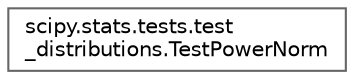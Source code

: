 digraph "Graphical Class Hierarchy"
{
 // LATEX_PDF_SIZE
  bgcolor="transparent";
  edge [fontname=Helvetica,fontsize=10,labelfontname=Helvetica,labelfontsize=10];
  node [fontname=Helvetica,fontsize=10,shape=box,height=0.2,width=0.4];
  rankdir="LR";
  Node0 [id="Node000000",label="scipy.stats.tests.test\l_distributions.TestPowerNorm",height=0.2,width=0.4,color="grey40", fillcolor="white", style="filled",URL="$da/d25/classscipy_1_1stats_1_1tests_1_1test__distributions_1_1TestPowerNorm.html",tooltip=" "];
}
